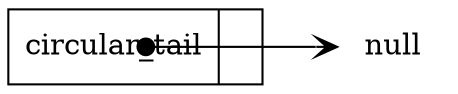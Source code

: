 digraph circular_linked_list {
        rankdir=LR;
        node [shape=record];
        tail [label="{ circular_tail | <next>  }"]
        null [shape=none, label="null"];
        tail -> null   [arrowhead=vee, arrowtail=dot, dir=both, tailclip=false];
}


